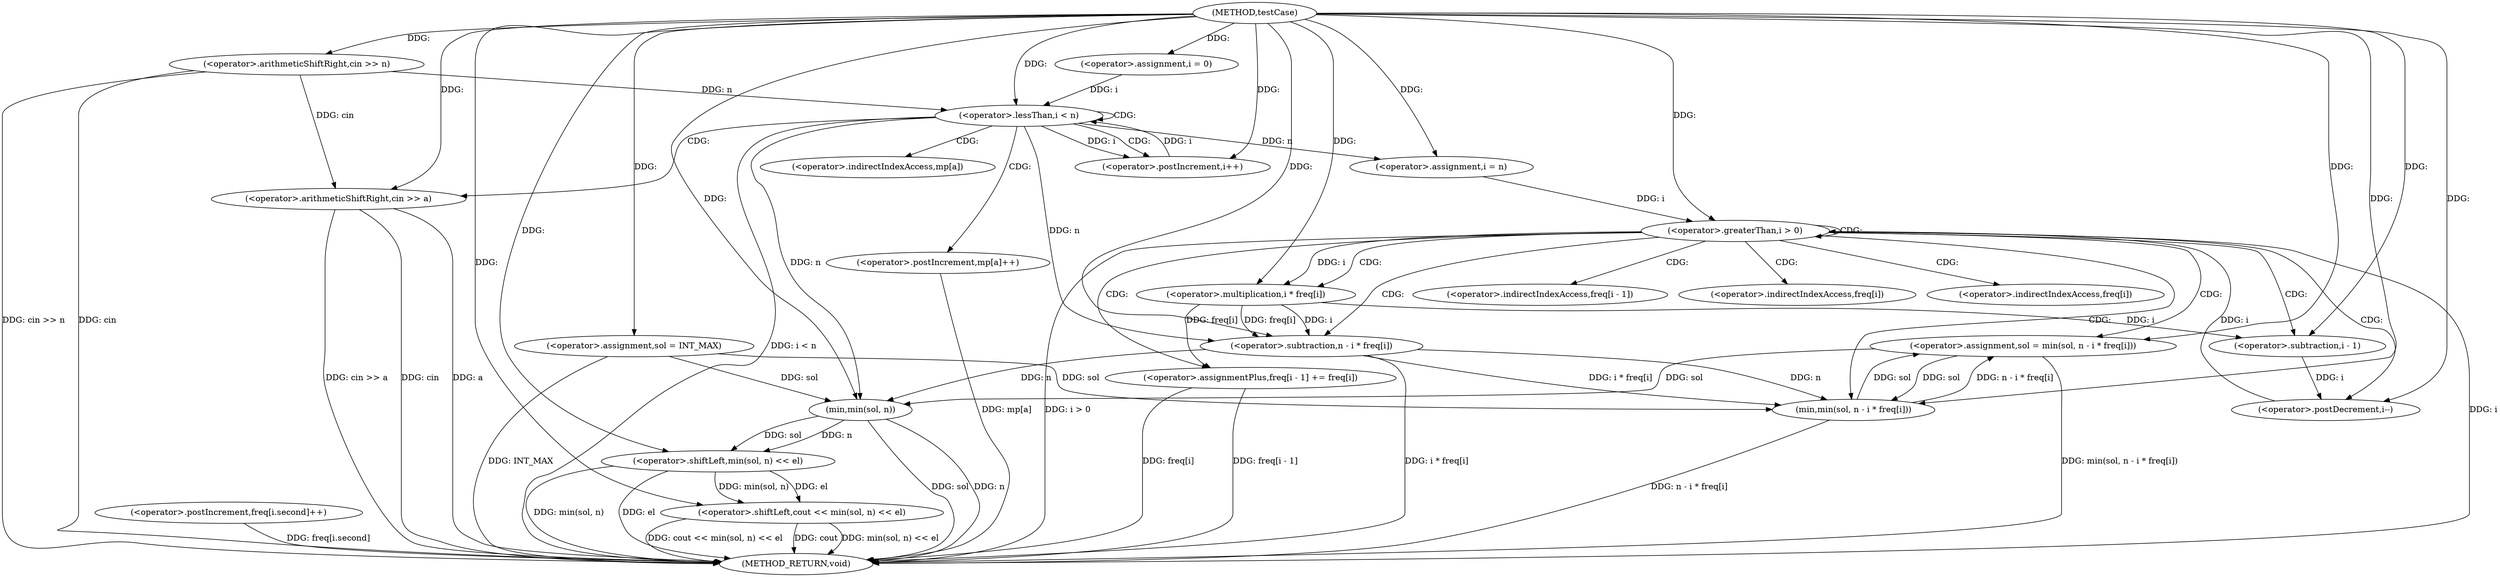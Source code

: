 digraph "testCase" {  
"1000101" [label = "(METHOD,testCase)" ]
"1000177" [label = "(METHOD_RETURN,void)" ]
"1000104" [label = "(<operator>.arithmeticShiftRight,cin >> n)" ]
"1000129" [label = "(<operator>.postIncrement,freq[i.second]++)" ]
"1000136" [label = "(<operator>.assignment,sol = INT_MAX)" ]
"1000170" [label = "(<operator>.shiftLeft,cout << min(sol, n) << el)" ]
"1000110" [label = "(<operator>.assignment,i = 0)" ]
"1000113" [label = "(<operator>.lessThan,i < n)" ]
"1000116" [label = "(<operator>.postIncrement,i++)" ]
"1000141" [label = "(<operator>.assignment,i = n)" ]
"1000144" [label = "(<operator>.greaterThan,i > 0)" ]
"1000147" [label = "(<operator>.postDecrement,i--)" ]
"1000120" [label = "(<operator>.arithmeticShiftRight,cin >> a)" ]
"1000123" [label = "(<operator>.postIncrement,mp[a]++)" ]
"1000150" [label = "(<operator>.assignment,sol = min(sol, n - i * freq[i]))" ]
"1000161" [label = "(<operator>.assignmentPlus,freq[i - 1] += freq[i])" ]
"1000172" [label = "(<operator>.shiftLeft,min(sol, n) << el)" ]
"1000173" [label = "(min,min(sol, n))" ]
"1000152" [label = "(min,min(sol, n - i * freq[i]))" ]
"1000154" [label = "(<operator>.subtraction,n - i * freq[i])" ]
"1000164" [label = "(<operator>.subtraction,i - 1)" ]
"1000156" [label = "(<operator>.multiplication,i * freq[i])" ]
"1000124" [label = "(<operator>.indirectIndexAccess,mp[a])" ]
"1000162" [label = "(<operator>.indirectIndexAccess,freq[i - 1])" ]
"1000167" [label = "(<operator>.indirectIndexAccess,freq[i])" ]
"1000158" [label = "(<operator>.indirectIndexAccess,freq[i])" ]
  "1000104" -> "1000177"  [ label = "DDG: cin"] 
  "1000104" -> "1000177"  [ label = "DDG: cin >> n"] 
  "1000113" -> "1000177"  [ label = "DDG: i < n"] 
  "1000129" -> "1000177"  [ label = "DDG: freq[i.second]"] 
  "1000144" -> "1000177"  [ label = "DDG: i"] 
  "1000144" -> "1000177"  [ label = "DDG: i > 0"] 
  "1000173" -> "1000177"  [ label = "DDG: sol"] 
  "1000173" -> "1000177"  [ label = "DDG: n"] 
  "1000172" -> "1000177"  [ label = "DDG: min(sol, n)"] 
  "1000170" -> "1000177"  [ label = "DDG: min(sol, n) << el"] 
  "1000170" -> "1000177"  [ label = "DDG: cout << min(sol, n) << el"] 
  "1000154" -> "1000177"  [ label = "DDG: i * freq[i]"] 
  "1000152" -> "1000177"  [ label = "DDG: n - i * freq[i]"] 
  "1000150" -> "1000177"  [ label = "DDG: min(sol, n - i * freq[i])"] 
  "1000161" -> "1000177"  [ label = "DDG: freq[i - 1]"] 
  "1000161" -> "1000177"  [ label = "DDG: freq[i]"] 
  "1000120" -> "1000177"  [ label = "DDG: cin"] 
  "1000120" -> "1000177"  [ label = "DDG: a"] 
  "1000120" -> "1000177"  [ label = "DDG: cin >> a"] 
  "1000123" -> "1000177"  [ label = "DDG: mp[a]"] 
  "1000136" -> "1000177"  [ label = "DDG: INT_MAX"] 
  "1000172" -> "1000177"  [ label = "DDG: el"] 
  "1000170" -> "1000177"  [ label = "DDG: cout"] 
  "1000101" -> "1000136"  [ label = "DDG: "] 
  "1000101" -> "1000104"  [ label = "DDG: "] 
  "1000101" -> "1000110"  [ label = "DDG: "] 
  "1000113" -> "1000141"  [ label = "DDG: n"] 
  "1000101" -> "1000141"  [ label = "DDG: "] 
  "1000101" -> "1000170"  [ label = "DDG: "] 
  "1000172" -> "1000170"  [ label = "DDG: min(sol, n)"] 
  "1000172" -> "1000170"  [ label = "DDG: el"] 
  "1000110" -> "1000113"  [ label = "DDG: i"] 
  "1000116" -> "1000113"  [ label = "DDG: i"] 
  "1000101" -> "1000113"  [ label = "DDG: "] 
  "1000104" -> "1000113"  [ label = "DDG: n"] 
  "1000113" -> "1000116"  [ label = "DDG: i"] 
  "1000101" -> "1000116"  [ label = "DDG: "] 
  "1000141" -> "1000144"  [ label = "DDG: i"] 
  "1000147" -> "1000144"  [ label = "DDG: i"] 
  "1000101" -> "1000144"  [ label = "DDG: "] 
  "1000164" -> "1000147"  [ label = "DDG: i"] 
  "1000101" -> "1000147"  [ label = "DDG: "] 
  "1000152" -> "1000150"  [ label = "DDG: n - i * freq[i]"] 
  "1000152" -> "1000150"  [ label = "DDG: sol"] 
  "1000156" -> "1000161"  [ label = "DDG: freq[i]"] 
  "1000173" -> "1000172"  [ label = "DDG: sol"] 
  "1000173" -> "1000172"  [ label = "DDG: n"] 
  "1000101" -> "1000172"  [ label = "DDG: "] 
  "1000104" -> "1000120"  [ label = "DDG: cin"] 
  "1000101" -> "1000120"  [ label = "DDG: "] 
  "1000101" -> "1000150"  [ label = "DDG: "] 
  "1000136" -> "1000173"  [ label = "DDG: sol"] 
  "1000150" -> "1000173"  [ label = "DDG: sol"] 
  "1000101" -> "1000173"  [ label = "DDG: "] 
  "1000154" -> "1000173"  [ label = "DDG: n"] 
  "1000113" -> "1000173"  [ label = "DDG: n"] 
  "1000136" -> "1000152"  [ label = "DDG: sol"] 
  "1000150" -> "1000152"  [ label = "DDG: sol"] 
  "1000101" -> "1000152"  [ label = "DDG: "] 
  "1000154" -> "1000152"  [ label = "DDG: n"] 
  "1000154" -> "1000152"  [ label = "DDG: i * freq[i]"] 
  "1000101" -> "1000154"  [ label = "DDG: "] 
  "1000113" -> "1000154"  [ label = "DDG: n"] 
  "1000156" -> "1000154"  [ label = "DDG: i"] 
  "1000156" -> "1000154"  [ label = "DDG: freq[i]"] 
  "1000156" -> "1000164"  [ label = "DDG: i"] 
  "1000101" -> "1000164"  [ label = "DDG: "] 
  "1000144" -> "1000156"  [ label = "DDG: i"] 
  "1000101" -> "1000156"  [ label = "DDG: "] 
  "1000113" -> "1000116"  [ label = "CDG: "] 
  "1000113" -> "1000120"  [ label = "CDG: "] 
  "1000113" -> "1000113"  [ label = "CDG: "] 
  "1000113" -> "1000123"  [ label = "CDG: "] 
  "1000113" -> "1000124"  [ label = "CDG: "] 
  "1000144" -> "1000164"  [ label = "CDG: "] 
  "1000144" -> "1000167"  [ label = "CDG: "] 
  "1000144" -> "1000158"  [ label = "CDG: "] 
  "1000144" -> "1000156"  [ label = "CDG: "] 
  "1000144" -> "1000154"  [ label = "CDG: "] 
  "1000144" -> "1000161"  [ label = "CDG: "] 
  "1000144" -> "1000147"  [ label = "CDG: "] 
  "1000144" -> "1000152"  [ label = "CDG: "] 
  "1000144" -> "1000150"  [ label = "CDG: "] 
  "1000144" -> "1000162"  [ label = "CDG: "] 
  "1000144" -> "1000144"  [ label = "CDG: "] 
}
